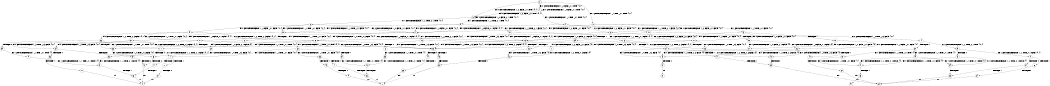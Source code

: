 digraph BCG {
size = "7, 10.5";
center = TRUE;
node [shape = circle];
0 [peripheries = 2];
0 -> 1 [label = "EX !0 !ATOMIC_EXCH_BRANCH (1, +0, FALSE, +0, 1, TRUE) !{0, 1}"];
0 -> 2 [label = "EX !1 !ATOMIC_EXCH_BRANCH (1, +1, TRUE, +0, 1, TRUE) !{0, 1}"];
0 -> 3 [label = "EX !0 !ATOMIC_EXCH_BRANCH (1, +0, FALSE, +0, 1, TRUE) !{0, 1}"];
1 -> 1 [label = "EX !0 !ATOMIC_EXCH_BRANCH (1, +0, FALSE, +0, 1, TRUE) !{0, 1}"];
1 -> 4 [label = "EX !1 !ATOMIC_EXCH_BRANCH (1, +1, TRUE, +0, 1, TRUE) !{0, 1}"];
1 -> 3 [label = "EX !0 !ATOMIC_EXCH_BRANCH (1, +0, FALSE, +0, 1, TRUE) !{0, 1}"];
2 -> 5 [label = "EX !1 !ATOMIC_EXCH_BRANCH (1, +1, TRUE, +0, 1, FALSE) !{0, 1}"];
2 -> 6 [label = "EX !0 !ATOMIC_EXCH_BRANCH (1, +0, FALSE, +0, 1, FALSE) !{0, 1}"];
2 -> 7 [label = "EX !0 !ATOMIC_EXCH_BRANCH (1, +0, FALSE, +0, 1, FALSE) !{0, 1}"];
3 -> 8 [label = "EX !1 !ATOMIC_EXCH_BRANCH (1, +1, TRUE, +0, 1, TRUE) !{0, 1}"];
3 -> 3 [label = "EX !0 !ATOMIC_EXCH_BRANCH (1, +0, FALSE, +0, 1, TRUE) !{0, 1}"];
3 -> 9 [label = "EX !1 !ATOMIC_EXCH_BRANCH (1, +1, TRUE, +0, 1, TRUE) !{0, 1}"];
4 -> 6 [label = "EX !0 !ATOMIC_EXCH_BRANCH (1, +0, FALSE, +0, 1, FALSE) !{0, 1}"];
4 -> 10 [label = "EX !1 !ATOMIC_EXCH_BRANCH (1, +1, TRUE, +0, 1, FALSE) !{0, 1}"];
4 -> 7 [label = "EX !0 !ATOMIC_EXCH_BRANCH (1, +0, FALSE, +0, 1, FALSE) !{0, 1}"];
5 -> 11 [label = "EX !0 !ATOMIC_EXCH_BRANCH (1, +0, FALSE, +0, 1, FALSE) !{0, 1}"];
5 -> 12 [label = "TERMINATE !1"];
5 -> 13 [label = "EX !0 !ATOMIC_EXCH_BRANCH (1, +0, FALSE, +0, 1, FALSE) !{0, 1}"];
6 -> 14 [label = "EX !0 !ATOMIC_EXCH_BRANCH (1, +0, TRUE, +0, 3, FALSE) !{0, 1}"];
6 -> 15 [label = "EX !1 !ATOMIC_EXCH_BRANCH (1, +1, TRUE, +0, 1, FALSE) !{0, 1}"];
6 -> 16 [label = "EX !0 !ATOMIC_EXCH_BRANCH (1, +0, TRUE, +0, 3, FALSE) !{0, 1}"];
7 -> 17 [label = "EX !1 !ATOMIC_EXCH_BRANCH (1, +1, TRUE, +0, 1, FALSE) !{0, 1}"];
7 -> 16 [label = "EX !0 !ATOMIC_EXCH_BRANCH (1, +0, TRUE, +0, 3, FALSE) !{0, 1}"];
7 -> 18 [label = "EX !1 !ATOMIC_EXCH_BRANCH (1, +1, TRUE, +0, 1, FALSE) !{0, 1}"];
8 -> 19 [label = "EX !0 !ATOMIC_EXCH_BRANCH (1, +0, FALSE, +0, 1, FALSE) !{0, 1}"];
8 -> 20 [label = "EX !1 !ATOMIC_EXCH_BRANCH (1, +1, TRUE, +0, 1, FALSE) !{0, 1}"];
8 -> 7 [label = "EX !0 !ATOMIC_EXCH_BRANCH (1, +0, FALSE, +0, 1, FALSE) !{0, 1}"];
9 -> 20 [label = "EX !1 !ATOMIC_EXCH_BRANCH (1, +1, TRUE, +0, 1, FALSE) !{0, 1}"];
9 -> 7 [label = "EX !0 !ATOMIC_EXCH_BRANCH (1, +0, FALSE, +0, 1, FALSE) !{0, 1}"];
9 -> 21 [label = "EX !1 !ATOMIC_EXCH_BRANCH (1, +1, TRUE, +0, 1, FALSE) !{0, 1}"];
10 -> 11 [label = "EX !0 !ATOMIC_EXCH_BRANCH (1, +0, FALSE, +0, 1, FALSE) !{0, 1}"];
10 -> 22 [label = "TERMINATE !1"];
10 -> 13 [label = "EX !0 !ATOMIC_EXCH_BRANCH (1, +0, FALSE, +0, 1, FALSE) !{0, 1}"];
11 -> 23 [label = "EX !0 !ATOMIC_EXCH_BRANCH (1, +0, TRUE, +0, 3, FALSE) !{0, 1}"];
11 -> 24 [label = "TERMINATE !1"];
11 -> 25 [label = "EX !0 !ATOMIC_EXCH_BRANCH (1, +0, TRUE, +0, 3, FALSE) !{0, 1}"];
12 -> 26 [label = "EX !0 !ATOMIC_EXCH_BRANCH (1, +0, FALSE, +0, 1, FALSE) !{0}"];
12 -> 27 [label = "EX !0 !ATOMIC_EXCH_BRANCH (1, +0, FALSE, +0, 1, FALSE) !{0}"];
13 -> 25 [label = "EX !0 !ATOMIC_EXCH_BRANCH (1, +0, TRUE, +0, 3, FALSE) !{0, 1}"];
13 -> 28 [label = "TERMINATE !1"];
14 -> 29 [label = "EX !1 !ATOMIC_EXCH_BRANCH (1, +1, TRUE, +0, 1, TRUE) !{0, 1}"];
14 -> 30 [label = "TERMINATE !0"];
15 -> 23 [label = "EX !0 !ATOMIC_EXCH_BRANCH (1, +0, TRUE, +0, 3, FALSE) !{0, 1}"];
15 -> 24 [label = "TERMINATE !1"];
15 -> 25 [label = "EX !0 !ATOMIC_EXCH_BRANCH (1, +0, TRUE, +0, 3, FALSE) !{0, 1}"];
16 -> 31 [label = "EX !1 !ATOMIC_EXCH_BRANCH (1, +1, TRUE, +0, 1, TRUE) !{0, 1}"];
16 -> 32 [label = "EX !1 !ATOMIC_EXCH_BRANCH (1, +1, TRUE, +0, 1, TRUE) !{0, 1}"];
16 -> 33 [label = "TERMINATE !0"];
17 -> 34 [label = "EX !0 !ATOMIC_EXCH_BRANCH (1, +0, TRUE, +0, 3, FALSE) !{0, 1}"];
17 -> 35 [label = "TERMINATE !1"];
17 -> 25 [label = "EX !0 !ATOMIC_EXCH_BRANCH (1, +0, TRUE, +0, 3, FALSE) !{0, 1}"];
18 -> 25 [label = "EX !0 !ATOMIC_EXCH_BRANCH (1, +0, TRUE, +0, 3, FALSE) !{0, 1}"];
18 -> 28 [label = "TERMINATE !1"];
19 -> 36 [label = "EX !0 !ATOMIC_EXCH_BRANCH (1, +0, TRUE, +0, 3, FALSE) !{0, 1}"];
19 -> 17 [label = "EX !1 !ATOMIC_EXCH_BRANCH (1, +1, TRUE, +0, 1, FALSE) !{0, 1}"];
19 -> 16 [label = "EX !0 !ATOMIC_EXCH_BRANCH (1, +0, TRUE, +0, 3, FALSE) !{0, 1}"];
20 -> 37 [label = "EX !0 !ATOMIC_EXCH_BRANCH (1, +0, FALSE, +0, 1, FALSE) !{0, 1}"];
20 -> 38 [label = "TERMINATE !1"];
20 -> 13 [label = "EX !0 !ATOMIC_EXCH_BRANCH (1, +0, FALSE, +0, 1, FALSE) !{0, 1}"];
21 -> 13 [label = "EX !0 !ATOMIC_EXCH_BRANCH (1, +0, FALSE, +0, 1, FALSE) !{0, 1}"];
21 -> 39 [label = "TERMINATE !1"];
22 -> 26 [label = "EX !0 !ATOMIC_EXCH_BRANCH (1, +0, FALSE, +0, 1, FALSE) !{0}"];
22 -> 27 [label = "EX !0 !ATOMIC_EXCH_BRANCH (1, +0, FALSE, +0, 1, FALSE) !{0}"];
23 -> 40 [label = "TERMINATE !0"];
23 -> 41 [label = "TERMINATE !1"];
24 -> 42 [label = "EX !0 !ATOMIC_EXCH_BRANCH (1, +0, TRUE, +0, 3, FALSE) !{0}"];
24 -> 43 [label = "EX !0 !ATOMIC_EXCH_BRANCH (1, +0, TRUE, +0, 3, FALSE) !{0}"];
25 -> 44 [label = "TERMINATE !0"];
25 -> 45 [label = "TERMINATE !1"];
26 -> 42 [label = "EX !0 !ATOMIC_EXCH_BRANCH (1, +0, TRUE, +0, 3, FALSE) !{0}"];
26 -> 43 [label = "EX !0 !ATOMIC_EXCH_BRANCH (1, +0, TRUE, +0, 3, FALSE) !{0}"];
27 -> 43 [label = "EX !0 !ATOMIC_EXCH_BRANCH (1, +0, TRUE, +0, 3, FALSE) !{0}"];
28 -> 46 [label = "EX !0 !ATOMIC_EXCH_BRANCH (1, +0, TRUE, +0, 3, FALSE) !{0}"];
29 -> 47 [label = "EX !1 !ATOMIC_EXCH_BRANCH (1, +1, TRUE, +0, 1, FALSE) !{0, 1}"];
29 -> 48 [label = "TERMINATE !0"];
30 -> 49 [label = "EX !1 !ATOMIC_EXCH_BRANCH (1, +1, TRUE, +0, 1, TRUE) !{1}"];
30 -> 50 [label = "EX !1 !ATOMIC_EXCH_BRANCH (1, +1, TRUE, +0, 1, TRUE) !{1}"];
31 -> 51 [label = "EX !1 !ATOMIC_EXCH_BRANCH (1, +1, TRUE, +0, 1, FALSE) !{0, 1}"];
31 -> 52 [label = "TERMINATE !0"];
32 -> 51 [label = "EX !1 !ATOMIC_EXCH_BRANCH (1, +1, TRUE, +0, 1, FALSE) !{0, 1}"];
32 -> 53 [label = "EX !1 !ATOMIC_EXCH_BRANCH (1, +1, TRUE, +0, 1, FALSE) !{0, 1}"];
32 -> 54 [label = "TERMINATE !0"];
33 -> 55 [label = "EX !1 !ATOMIC_EXCH_BRANCH (1, +1, TRUE, +0, 1, TRUE) !{1}"];
34 -> 56 [label = "TERMINATE !0"];
34 -> 57 [label = "TERMINATE !1"];
35 -> 58 [label = "EX !0 !ATOMIC_EXCH_BRANCH (1, +0, TRUE, +0, 3, FALSE) !{0}"];
36 -> 31 [label = "EX !1 !ATOMIC_EXCH_BRANCH (1, +1, TRUE, +0, 1, TRUE) !{0, 1}"];
36 -> 59 [label = "TERMINATE !0"];
37 -> 34 [label = "EX !0 !ATOMIC_EXCH_BRANCH (1, +0, TRUE, +0, 3, FALSE) !{0, 1}"];
37 -> 35 [label = "TERMINATE !1"];
37 -> 25 [label = "EX !0 !ATOMIC_EXCH_BRANCH (1, +0, TRUE, +0, 3, FALSE) !{0, 1}"];
38 -> 60 [label = "EX !0 !ATOMIC_EXCH_BRANCH (1, +0, FALSE, +0, 1, FALSE) !{0}"];
39 -> 61 [label = "EX !0 !ATOMIC_EXCH_BRANCH (1, +0, FALSE, +0, 1, FALSE) !{0}"];
40 -> 62 [label = "TERMINATE !1"];
41 -> 63 [label = "TERMINATE !0"];
42 -> 63 [label = "TERMINATE !0"];
43 -> 64 [label = "TERMINATE !0"];
44 -> 65 [label = "TERMINATE !1"];
45 -> 66 [label = "TERMINATE !0"];
46 -> 66 [label = "TERMINATE !0"];
47 -> 67 [label = "TERMINATE !0"];
47 -> 68 [label = "TERMINATE !1"];
48 -> 69 [label = "EX !1 !ATOMIC_EXCH_BRANCH (1, +1, TRUE, +0, 1, FALSE) !{1}"];
48 -> 70 [label = "EX !1 !ATOMIC_EXCH_BRANCH (1, +1, TRUE, +0, 1, FALSE) !{1}"];
49 -> 69 [label = "EX !1 !ATOMIC_EXCH_BRANCH (1, +1, TRUE, +0, 1, FALSE) !{1}"];
49 -> 70 [label = "EX !1 !ATOMIC_EXCH_BRANCH (1, +1, TRUE, +0, 1, FALSE) !{1}"];
50 -> 70 [label = "EX !1 !ATOMIC_EXCH_BRANCH (1, +1, TRUE, +0, 1, FALSE) !{1}"];
51 -> 71 [label = "TERMINATE !0"];
51 -> 72 [label = "TERMINATE !1"];
52 -> 73 [label = "EX !1 !ATOMIC_EXCH_BRANCH (1, +1, TRUE, +0, 1, FALSE) !{1}"];
53 -> 74 [label = "TERMINATE !0"];
53 -> 75 [label = "TERMINATE !1"];
54 -> 76 [label = "EX !1 !ATOMIC_EXCH_BRANCH (1, +1, TRUE, +0, 1, FALSE) !{1}"];
55 -> 76 [label = "EX !1 !ATOMIC_EXCH_BRANCH (1, +1, TRUE, +0, 1, FALSE) !{1}"];
56 -> 77 [label = "TERMINATE !1"];
57 -> 78 [label = "TERMINATE !0"];
58 -> 78 [label = "TERMINATE !0"];
59 -> 79 [label = "EX !1 !ATOMIC_EXCH_BRANCH (1, +1, TRUE, +0, 1, TRUE) !{1}"];
60 -> 58 [label = "EX !0 !ATOMIC_EXCH_BRANCH (1, +0, TRUE, +0, 3, FALSE) !{0}"];
61 -> 46 [label = "EX !0 !ATOMIC_EXCH_BRANCH (1, +0, TRUE, +0, 3, FALSE) !{0}"];
62 -> 80 [label = "exit"];
63 -> 80 [label = "exit"];
64 -> 81 [label = "exit"];
65 -> 82 [label = "exit"];
66 -> 82 [label = "exit"];
67 -> 83 [label = "TERMINATE !1"];
68 -> 84 [label = "TERMINATE !0"];
69 -> 83 [label = "TERMINATE !1"];
70 -> 85 [label = "TERMINATE !1"];
71 -> 86 [label = "TERMINATE !1"];
72 -> 87 [label = "TERMINATE !0"];
73 -> 86 [label = "TERMINATE !1"];
74 -> 88 [label = "TERMINATE !1"];
75 -> 89 [label = "TERMINATE !0"];
76 -> 88 [label = "TERMINATE !1"];
77 -> 90 [label = "exit"];
78 -> 90 [label = "exit"];
79 -> 73 [label = "EX !1 !ATOMIC_EXCH_BRANCH (1, +1, TRUE, +0, 1, FALSE) !{1}"];
83 -> 80 [label = "exit"];
84 -> 80 [label = "exit"];
85 -> 91 [label = "exit"];
86 -> 90 [label = "exit"];
87 -> 90 [label = "exit"];
88 -> 82 [label = "exit"];
89 -> 82 [label = "exit"];
}
